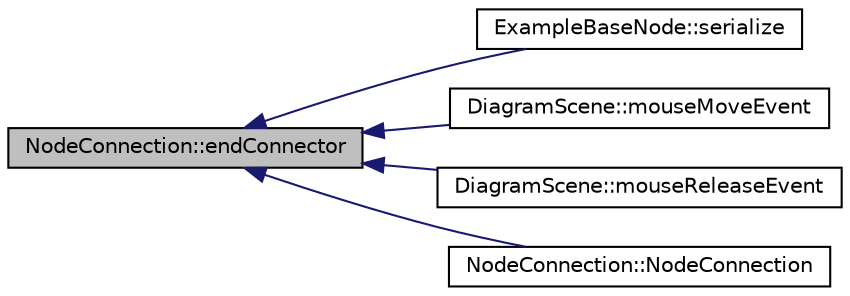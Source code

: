 digraph G
{
  edge [fontname="Helvetica",fontsize="10",labelfontname="Helvetica",labelfontsize="10"];
  node [fontname="Helvetica",fontsize="10",shape=record];
  rankdir="LR";
  Node1 [label="NodeConnection::endConnector",height=0.2,width=0.4,color="black", fillcolor="grey75", style="filled" fontcolor="black"];
  Node1 -> Node2 [dir="back",color="midnightblue",fontsize="10",style="solid",fontname="Helvetica"];
  Node2 [label="ExampleBaseNode::serialize",height=0.2,width=0.4,color="black", fillcolor="white", style="filled",URL="$class_example_base_node.html#a451b84614d70a312d533ce4f08d3b7bd"];
  Node1 -> Node3 [dir="back",color="midnightblue",fontsize="10",style="solid",fontname="Helvetica"];
  Node3 [label="DiagramScene::mouseMoveEvent",height=0.2,width=0.4,color="black", fillcolor="white", style="filled",URL="$class_diagram_scene.html#a4c0f6af69a806c55da083a110a4eb820",tooltip="[9]"];
  Node1 -> Node4 [dir="back",color="midnightblue",fontsize="10",style="solid",fontname="Helvetica"];
  Node4 [label="DiagramScene::mouseReleaseEvent",height=0.2,width=0.4,color="black", fillcolor="white", style="filled",URL="$class_diagram_scene.html#a361512439a7cf2bcd0388c78eb1bb301",tooltip="[10]"];
  Node1 -> Node5 [dir="back",color="midnightblue",fontsize="10",style="solid",fontname="Helvetica"];
  Node5 [label="NodeConnection::NodeConnection",height=0.2,width=0.4,color="black", fillcolor="white", style="filled",URL="$class_node_connection.html#a07d61a985b5b72492732f7eac6e7404a",tooltip="[0]"];
}
